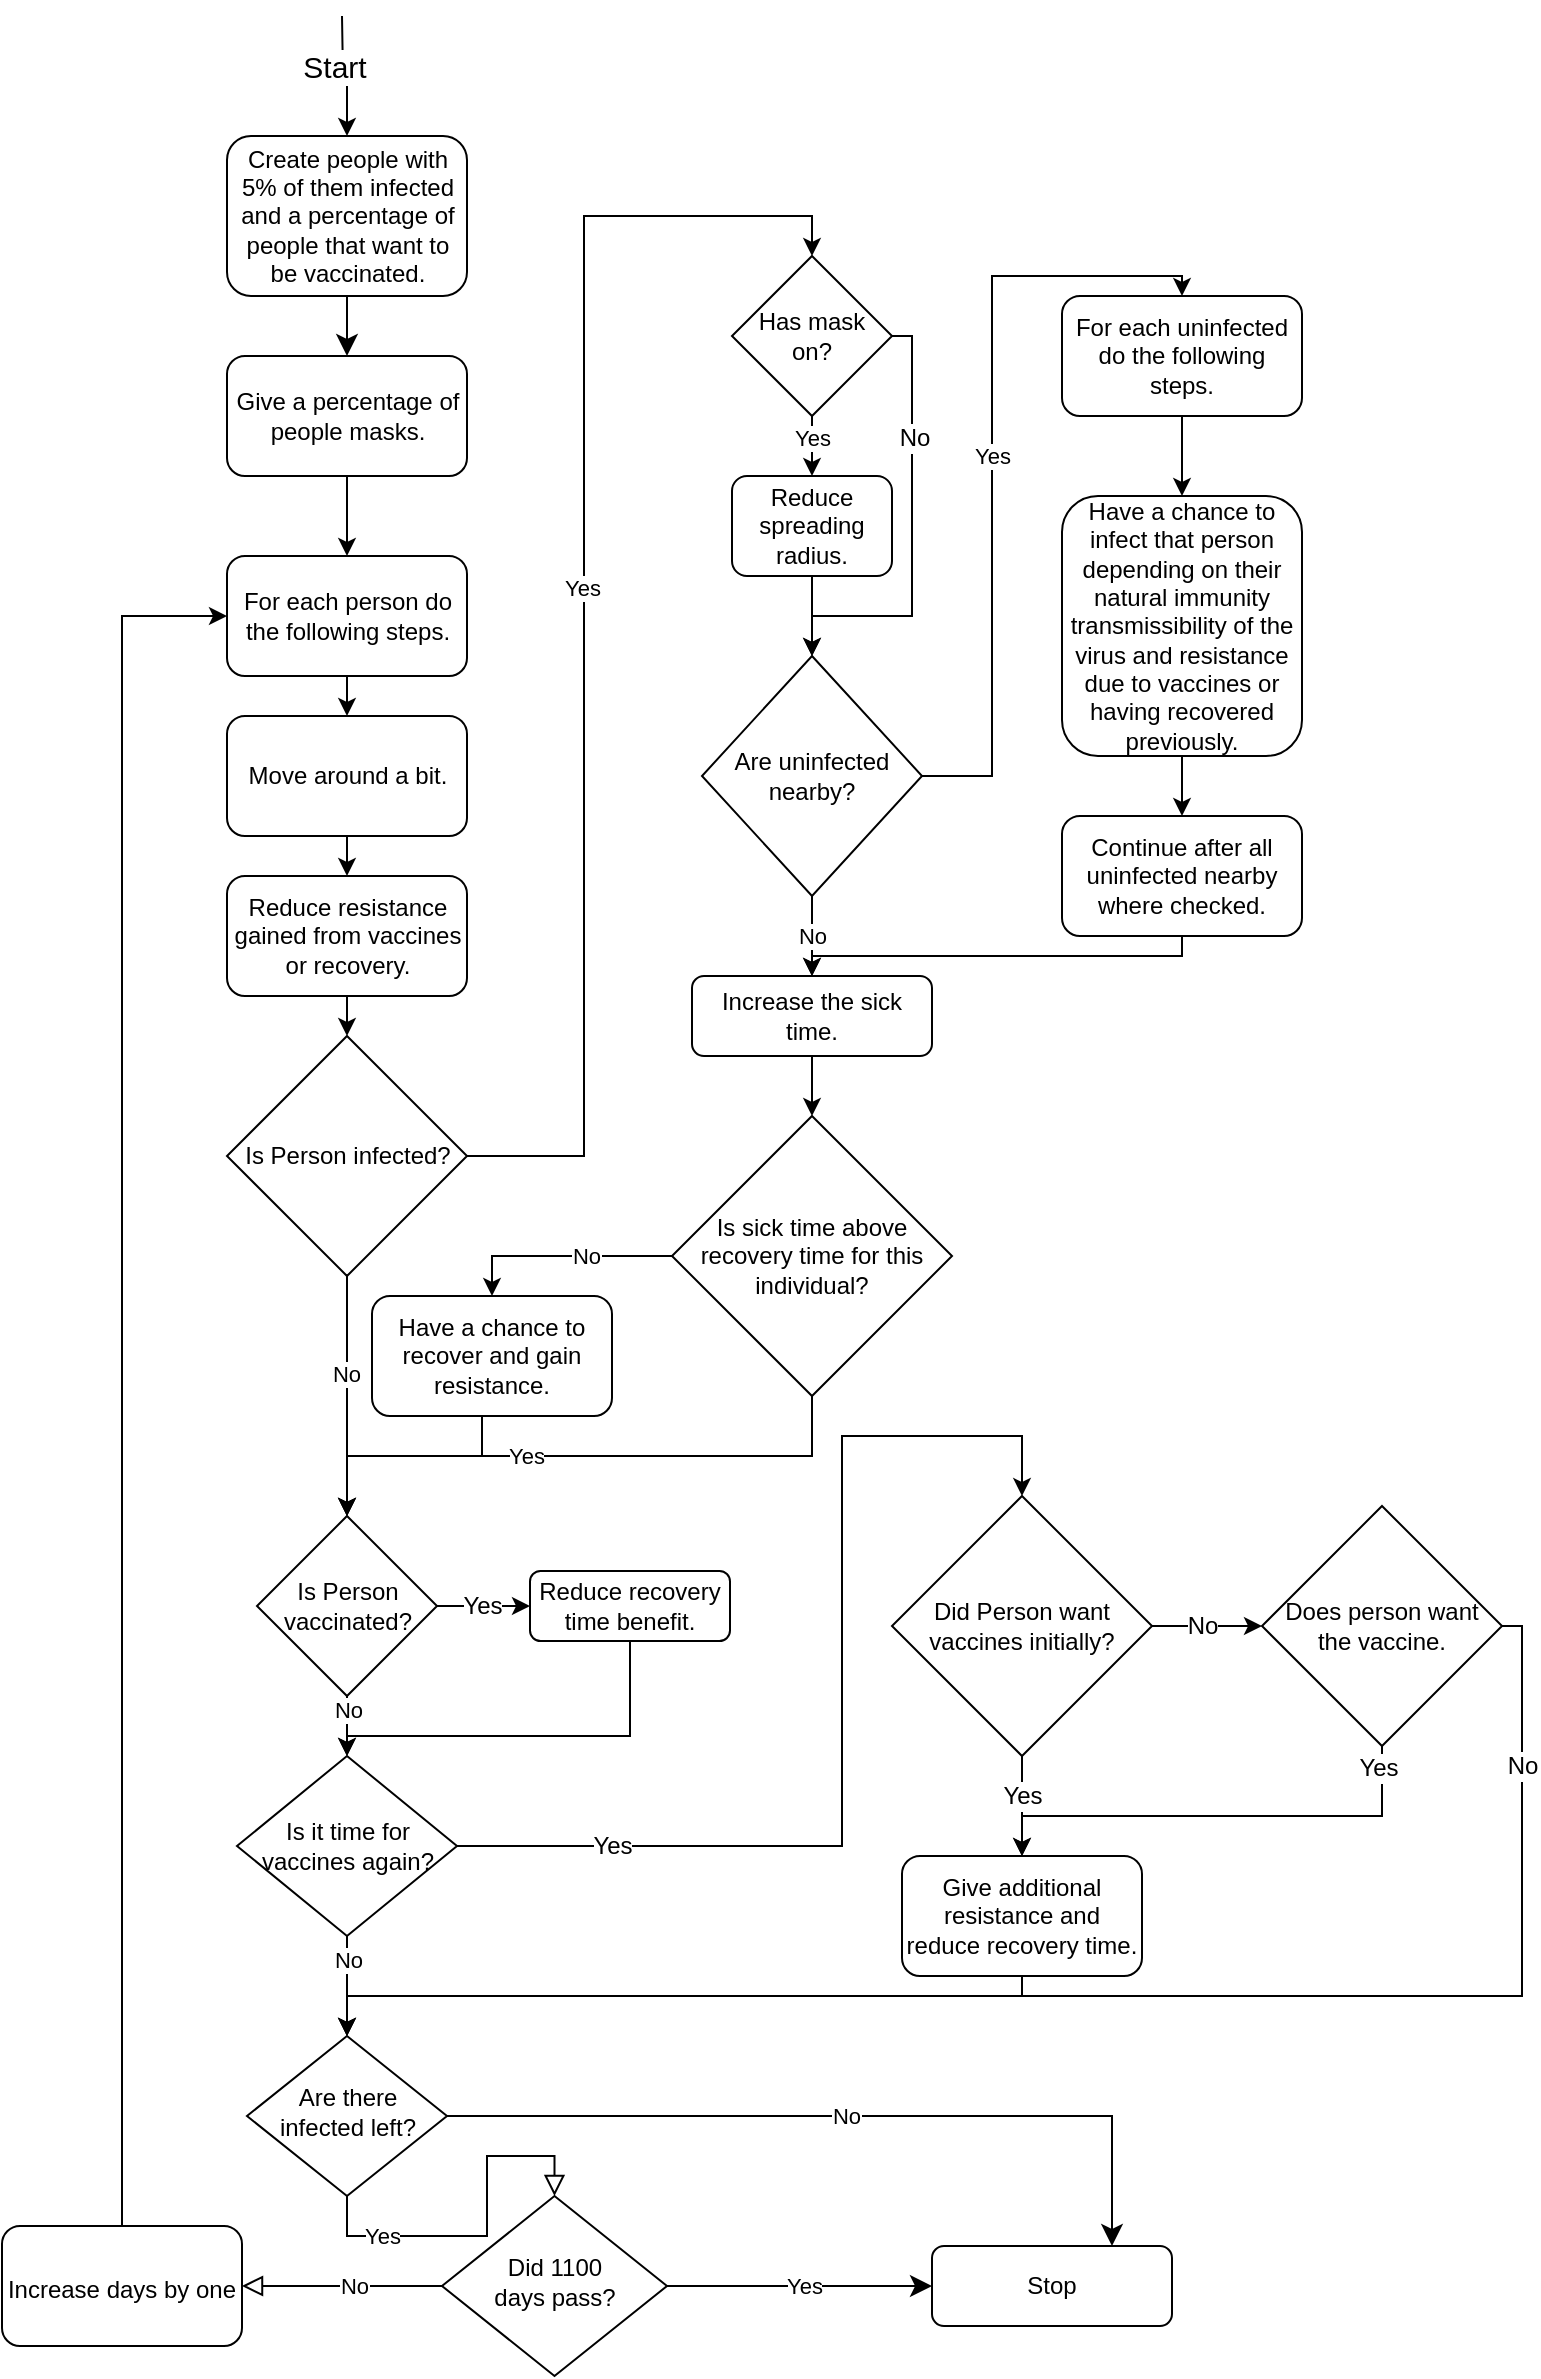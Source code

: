 <mxfile version="20.8.16" type="device"><diagram id="C5RBs43oDa-KdzZeNtuy" name="Page-1"><mxGraphModel dx="1793" dy="2224" grid="1" gridSize="10" guides="1" tooltips="1" connect="1" arrows="1" fold="1" page="1" pageScale="1" pageWidth="827" pageHeight="1169" math="0" shadow="0"><root><mxCell id="WIyWlLk6GJQsqaUBKTNV-0"/><mxCell id="WIyWlLk6GJQsqaUBKTNV-1" parent="WIyWlLk6GJQsqaUBKTNV-0"/><mxCell id="WIyWlLk6GJQsqaUBKTNV-2" value="" style="rounded=0;html=1;jettySize=auto;orthogonalLoop=1;fontSize=11;endArrow=classic;endFill=1;endSize=8;strokeWidth=1;shadow=0;labelBackgroundColor=none;edgeStyle=orthogonalEdgeStyle;" parent="WIyWlLk6GJQsqaUBKTNV-1" source="WIyWlLk6GJQsqaUBKTNV-3" target="7msPwA0fNtGrzKhZbcPo-74" edge="1"><mxGeometry relative="1" as="geometry"><mxPoint x="242.5" y="170" as="targetPoint"/></mxGeometry></mxCell><mxCell id="WIyWlLk6GJQsqaUBKTNV-3" value="Create people with 5% of them infected and a percentage of people that want to be vaccinated." style="rounded=1;whiteSpace=wrap;html=1;fontSize=12;glass=0;strokeWidth=1;shadow=0;" parent="WIyWlLk6GJQsqaUBKTNV-1" vertex="1"><mxGeometry x="162.5" width="120" height="80" as="geometry"/></mxCell><mxCell id="WIyWlLk6GJQsqaUBKTNV-4" value="Yes" style="rounded=0;html=1;jettySize=auto;orthogonalLoop=1;fontSize=11;endArrow=block;endFill=0;endSize=8;strokeWidth=1;shadow=0;labelBackgroundColor=default;edgeStyle=orthogonalEdgeStyle;" parent="WIyWlLk6GJQsqaUBKTNV-1" source="WIyWlLk6GJQsqaUBKTNV-6" target="WIyWlLk6GJQsqaUBKTNV-10" edge="1"><mxGeometry x="-0.591" relative="1" as="geometry"><mxPoint as="offset"/><mxPoint x="240" y="1070" as="targetPoint"/><Array as="points"/></mxGeometry></mxCell><mxCell id="WIyWlLk6GJQsqaUBKTNV-5" value="No" style="edgeStyle=orthogonalEdgeStyle;rounded=0;html=1;jettySize=auto;orthogonalLoop=1;fontSize=11;endArrow=classic;endFill=1;endSize=8;strokeWidth=1;shadow=0;labelBackgroundColor=default;entryX=0.75;entryY=0;entryDx=0;entryDy=0;" parent="WIyWlLk6GJQsqaUBKTNV-1" source="WIyWlLk6GJQsqaUBKTNV-6" target="WIyWlLk6GJQsqaUBKTNV-12" edge="1"><mxGeometry relative="1" as="geometry"><mxPoint as="offset"/></mxGeometry></mxCell><mxCell id="WIyWlLk6GJQsqaUBKTNV-6" value="Are there&lt;br&gt;infected left?" style="rhombus;whiteSpace=wrap;html=1;shadow=0;fontFamily=Helvetica;fontSize=12;align=center;strokeWidth=1;spacing=6;spacingTop=-4;" parent="WIyWlLk6GJQsqaUBKTNV-1" vertex="1"><mxGeometry x="172.5" y="950" width="100" height="80" as="geometry"/></mxCell><mxCell id="WIyWlLk6GJQsqaUBKTNV-8" value="No" style="rounded=0;html=1;jettySize=auto;orthogonalLoop=1;fontSize=11;endArrow=block;endFill=0;endSize=8;strokeWidth=1;shadow=0;labelBackgroundColor=default;edgeStyle=orthogonalEdgeStyle;entryX=1;entryY=0.5;entryDx=0;entryDy=0;" parent="WIyWlLk6GJQsqaUBKTNV-1" source="WIyWlLk6GJQsqaUBKTNV-10" target="7msPwA0fNtGrzKhZbcPo-33" edge="1"><mxGeometry x="-0.111" relative="1" as="geometry"><mxPoint as="offset"/><mxPoint x="180" y="1075" as="targetPoint"/></mxGeometry></mxCell><mxCell id="WIyWlLk6GJQsqaUBKTNV-9" value="Yes" style="edgeStyle=orthogonalEdgeStyle;rounded=0;html=1;jettySize=auto;orthogonalLoop=1;fontSize=11;endArrow=classic;endFill=1;endSize=8;strokeWidth=1;shadow=0;labelBackgroundColor=default;" parent="WIyWlLk6GJQsqaUBKTNV-1" source="WIyWlLk6GJQsqaUBKTNV-10" target="WIyWlLk6GJQsqaUBKTNV-12" edge="1"><mxGeometry x="0.023" relative="1" as="geometry"><mxPoint as="offset"/><mxPoint x="410" y="1230" as="targetPoint"/></mxGeometry></mxCell><mxCell id="WIyWlLk6GJQsqaUBKTNV-10" value="Did 1100&lt;br&gt;days pass?" style="rhombus;whiteSpace=wrap;html=1;shadow=0;fontFamily=Helvetica;fontSize=12;align=center;strokeWidth=1;spacing=6;spacingTop=-4;" parent="WIyWlLk6GJQsqaUBKTNV-1" vertex="1"><mxGeometry x="270" y="1030" width="112.5" height="90" as="geometry"/></mxCell><mxCell id="WIyWlLk6GJQsqaUBKTNV-12" value="Stop" style="rounded=1;whiteSpace=wrap;html=1;fontSize=12;glass=0;strokeWidth=1;shadow=0;" parent="WIyWlLk6GJQsqaUBKTNV-1" vertex="1"><mxGeometry x="515" y="1055" width="120" height="40" as="geometry"/></mxCell><mxCell id="ADH6qVo0FDKVVeOu4WJO-0" value="For each person do the following steps." style="rounded=1;whiteSpace=wrap;html=1;" parent="WIyWlLk6GJQsqaUBKTNV-1" vertex="1"><mxGeometry x="162.5" y="210" width="120" height="60" as="geometry"/></mxCell><mxCell id="ADH6qVo0FDKVVeOu4WJO-3" value="Is Person infected?" style="rhombus;whiteSpace=wrap;html=1;" parent="WIyWlLk6GJQsqaUBKTNV-1" vertex="1"><mxGeometry x="162.5" y="450" width="120" height="120" as="geometry"/></mxCell><mxCell id="7msPwA0fNtGrzKhZbcPo-0" value="" style="endArrow=classic;html=1;rounded=0;edgeStyle=orthogonalEdgeStyle;exitX=0.5;exitY=1;exitDx=0;exitDy=0;" edge="1" parent="WIyWlLk6GJQsqaUBKTNV-1" source="7msPwA0fNtGrzKhZbcPo-5" target="7msPwA0fNtGrzKhZbcPo-50"><mxGeometry width="50" height="50" relative="1" as="geometry"><mxPoint x="172.5" y="370" as="sourcePoint"/><mxPoint x="512.5" y="360" as="targetPoint"/></mxGeometry></mxCell><mxCell id="7msPwA0fNtGrzKhZbcPo-2" value="" style="endArrow=classic;html=1;exitX=1;exitY=0.5;exitDx=0;exitDy=0;entryX=0.5;entryY=0;entryDx=0;entryDy=0;rounded=0;edgeStyle=orthogonalEdgeStyle;" edge="1" parent="WIyWlLk6GJQsqaUBKTNV-1" source="ADH6qVo0FDKVVeOu4WJO-3" target="7msPwA0fNtGrzKhZbcPo-42"><mxGeometry relative="1" as="geometry"><mxPoint x="432.5" y="500" as="sourcePoint"/><mxPoint x="562.5" y="250" as="targetPoint"/><Array as="points"><mxPoint x="341" y="510"/><mxPoint x="341" y="40"/><mxPoint x="455" y="40"/></Array></mxGeometry></mxCell><mxCell id="7msPwA0fNtGrzKhZbcPo-3" value="Yes" style="edgeLabel;resizable=0;html=1;align=center;verticalAlign=middle;" connectable="0" vertex="1" parent="7msPwA0fNtGrzKhZbcPo-2"><mxGeometry relative="1" as="geometry"><mxPoint x="-1" y="-11" as="offset"/></mxGeometry></mxCell><mxCell id="7msPwA0fNtGrzKhZbcPo-4" value="" style="endArrow=classic;html=1;rounded=0;edgeStyle=orthogonalEdgeStyle;exitX=0.5;exitY=1;exitDx=0;exitDy=0;" edge="1" parent="WIyWlLk6GJQsqaUBKTNV-1" source="ADH6qVo0FDKVVeOu4WJO-0" target="7msPwA0fNtGrzKhZbcPo-5"><mxGeometry width="50" height="50" relative="1" as="geometry"><mxPoint x="632.5" y="260" as="sourcePoint"/><mxPoint x="542.5" y="330" as="targetPoint"/></mxGeometry></mxCell><mxCell id="7msPwA0fNtGrzKhZbcPo-5" value="Move around a bit." style="rounded=1;whiteSpace=wrap;html=1;" vertex="1" parent="WIyWlLk6GJQsqaUBKTNV-1"><mxGeometry x="162.5" y="290" width="120" height="60" as="geometry"/></mxCell><mxCell id="7msPwA0fNtGrzKhZbcPo-6" value="Is Person vaccinated?" style="rhombus;whiteSpace=wrap;html=1;" vertex="1" parent="WIyWlLk6GJQsqaUBKTNV-1"><mxGeometry x="177.5" y="690" width="90" height="90" as="geometry"/></mxCell><mxCell id="7msPwA0fNtGrzKhZbcPo-7" value="" style="endArrow=classic;html=1;rounded=0;edgeStyle=orthogonalEdgeStyle;exitX=0.5;exitY=1;exitDx=0;exitDy=0;entryX=0.5;entryY=0;entryDx=0;entryDy=0;" edge="1" parent="WIyWlLk6GJQsqaUBKTNV-1" source="ADH6qVo0FDKVVeOu4WJO-3" target="7msPwA0fNtGrzKhZbcPo-6"><mxGeometry relative="1" as="geometry"><mxPoint x="220" y="520" as="sourcePoint"/><mxPoint x="310" y="680" as="targetPoint"/></mxGeometry></mxCell><mxCell id="7msPwA0fNtGrzKhZbcPo-8" value="No" style="edgeLabel;resizable=0;html=1;align=center;verticalAlign=middle;" connectable="0" vertex="1" parent="7msPwA0fNtGrzKhZbcPo-7"><mxGeometry relative="1" as="geometry"><mxPoint x="-1" y="-11" as="offset"/></mxGeometry></mxCell><mxCell id="7msPwA0fNtGrzKhZbcPo-10" value="" style="endArrow=classic;html=1;rounded=0;exitX=0.5;exitY=1;exitDx=0;exitDy=0;entryX=0.5;entryY=0;entryDx=0;entryDy=0;edgeStyle=orthogonalEdgeStyle;" edge="1" parent="WIyWlLk6GJQsqaUBKTNV-1" source="7msPwA0fNtGrzKhZbcPo-6" target="7msPwA0fNtGrzKhZbcPo-54"><mxGeometry x="0.333" y="38" relative="1" as="geometry"><mxPoint x="430" y="760" as="sourcePoint"/><mxPoint x="530" y="760" as="targetPoint"/><mxPoint as="offset"/></mxGeometry></mxCell><mxCell id="7msPwA0fNtGrzKhZbcPo-11" value="No" style="edgeLabel;resizable=0;html=1;align=center;verticalAlign=middle;" connectable="0" vertex="1" parent="7msPwA0fNtGrzKhZbcPo-10"><mxGeometry relative="1" as="geometry"><mxPoint y="-8" as="offset"/></mxGeometry></mxCell><mxCell id="7msPwA0fNtGrzKhZbcPo-12" value="" style="endArrow=classic;html=1;rounded=0;entryX=0.5;entryY=0;entryDx=0;entryDy=0;edgeStyle=orthogonalEdgeStyle;" edge="1" parent="WIyWlLk6GJQsqaUBKTNV-1" target="WIyWlLk6GJQsqaUBKTNV-3"><mxGeometry relative="1" as="geometry"><mxPoint x="220" y="-60" as="sourcePoint"/><mxPoint x="300" y="-30" as="targetPoint"/></mxGeometry></mxCell><mxCell id="7msPwA0fNtGrzKhZbcPo-13" value="Start" style="edgeLabel;resizable=0;html=1;align=center;verticalAlign=middle;fontSize=15;" connectable="0" vertex="1" parent="7msPwA0fNtGrzKhZbcPo-12"><mxGeometry relative="1" as="geometry"><mxPoint x="-5" y="-6" as="offset"/></mxGeometry></mxCell><mxCell id="7msPwA0fNtGrzKhZbcPo-14" value="Are uninfected nearby?" style="rhombus;whiteSpace=wrap;html=1;" vertex="1" parent="WIyWlLk6GJQsqaUBKTNV-1"><mxGeometry x="400" y="260" width="110" height="120" as="geometry"/></mxCell><mxCell id="7msPwA0fNtGrzKhZbcPo-15" value="" style="endArrow=classic;html=1;rounded=0;exitX=1;exitY=0.5;exitDx=0;exitDy=0;edgeStyle=orthogonalEdgeStyle;entryX=0.5;entryY=0;entryDx=0;entryDy=0;" edge="1" parent="WIyWlLk6GJQsqaUBKTNV-1" source="7msPwA0fNtGrzKhZbcPo-14" target="7msPwA0fNtGrzKhZbcPo-17"><mxGeometry relative="1" as="geometry"><mxPoint x="430" y="560" as="sourcePoint"/><mxPoint x="530" y="560" as="targetPoint"/></mxGeometry></mxCell><mxCell id="7msPwA0fNtGrzKhZbcPo-16" value="Yes" style="edgeLabel;resizable=0;html=1;align=center;verticalAlign=middle;" connectable="0" vertex="1" parent="7msPwA0fNtGrzKhZbcPo-15"><mxGeometry relative="1" as="geometry"/></mxCell><mxCell id="7msPwA0fNtGrzKhZbcPo-17" value="For each uninfected do the following steps." style="rounded=1;whiteSpace=wrap;html=1;" vertex="1" parent="WIyWlLk6GJQsqaUBKTNV-1"><mxGeometry x="580" y="80" width="120" height="60" as="geometry"/></mxCell><mxCell id="7msPwA0fNtGrzKhZbcPo-18" value="" style="endArrow=classic;html=1;rounded=0;exitX=0.5;exitY=1;exitDx=0;exitDy=0;entryX=0.5;entryY=0;entryDx=0;entryDy=0;edgeStyle=orthogonalEdgeStyle;" edge="1" parent="WIyWlLk6GJQsqaUBKTNV-1" source="7msPwA0fNtGrzKhZbcPo-14" target="7msPwA0fNtGrzKhZbcPo-20"><mxGeometry relative="1" as="geometry"><mxPoint x="430" y="550" as="sourcePoint"/><mxPoint x="455" y="460" as="targetPoint"/></mxGeometry></mxCell><mxCell id="7msPwA0fNtGrzKhZbcPo-19" value="No" style="edgeLabel;resizable=0;html=1;align=center;verticalAlign=middle;" connectable="0" vertex="1" parent="7msPwA0fNtGrzKhZbcPo-18"><mxGeometry relative="1" as="geometry"/></mxCell><mxCell id="7msPwA0fNtGrzKhZbcPo-20" value="Increase the sick time." style="rounded=1;whiteSpace=wrap;html=1;" vertex="1" parent="WIyWlLk6GJQsqaUBKTNV-1"><mxGeometry x="395" y="420" width="120" height="40" as="geometry"/></mxCell><mxCell id="7msPwA0fNtGrzKhZbcPo-23" value="Is sick time above&lt;br&gt;recovery time for this individual?" style="rhombus;whiteSpace=wrap;html=1;" vertex="1" parent="WIyWlLk6GJQsqaUBKTNV-1"><mxGeometry x="385" y="490" width="140" height="140" as="geometry"/></mxCell><mxCell id="7msPwA0fNtGrzKhZbcPo-24" value="" style="endArrow=classic;html=1;rounded=0;exitX=0.5;exitY=1;exitDx=0;exitDy=0;edgeStyle=orthogonalEdgeStyle;" edge="1" parent="WIyWlLk6GJQsqaUBKTNV-1" source="7msPwA0fNtGrzKhZbcPo-20" target="7msPwA0fNtGrzKhZbcPo-23"><mxGeometry width="50" height="50" relative="1" as="geometry"><mxPoint x="460" y="540" as="sourcePoint"/><mxPoint x="510" y="490" as="targetPoint"/></mxGeometry></mxCell><mxCell id="7msPwA0fNtGrzKhZbcPo-25" value="" style="endArrow=classic;html=1;rounded=0;exitX=0.5;exitY=1;exitDx=0;exitDy=0;edgeStyle=orthogonalEdgeStyle;" edge="1" parent="WIyWlLk6GJQsqaUBKTNV-1" source="7msPwA0fNtGrzKhZbcPo-23" target="7msPwA0fNtGrzKhZbcPo-6"><mxGeometry relative="1" as="geometry"><mxPoint x="430" y="520" as="sourcePoint"/><mxPoint x="455" y="710" as="targetPoint"/></mxGeometry></mxCell><mxCell id="7msPwA0fNtGrzKhZbcPo-26" value="Yes" style="edgeLabel;resizable=0;html=1;align=center;verticalAlign=middle;" connectable="0" vertex="1" parent="7msPwA0fNtGrzKhZbcPo-25"><mxGeometry relative="1" as="geometry"><mxPoint x="-27" as="offset"/></mxGeometry></mxCell><mxCell id="7msPwA0fNtGrzKhZbcPo-28" value="Have a chance to recover and gain resistance." style="rounded=1;whiteSpace=wrap;html=1;" vertex="1" parent="WIyWlLk6GJQsqaUBKTNV-1"><mxGeometry x="235" y="580" width="120" height="60" as="geometry"/></mxCell><mxCell id="7msPwA0fNtGrzKhZbcPo-29" value="" style="endArrow=classic;html=1;rounded=0;exitX=0.5;exitY=1;exitDx=0;exitDy=0;entryX=0.5;entryY=0;entryDx=0;entryDy=0;edgeStyle=orthogonalEdgeStyle;" edge="1" parent="WIyWlLk6GJQsqaUBKTNV-1" source="7msPwA0fNtGrzKhZbcPo-28" target="7msPwA0fNtGrzKhZbcPo-6"><mxGeometry relative="1" as="geometry"><mxPoint x="465" y="680" as="sourcePoint"/><mxPoint x="320" y="690" as="targetPoint"/><Array as="points"><mxPoint x="290" y="640"/><mxPoint x="290" y="660"/><mxPoint x="222" y="660"/></Array></mxGeometry></mxCell><mxCell id="7msPwA0fNtGrzKhZbcPo-31" value="" style="endArrow=classic;html=1;rounded=0;entryX=0.5;entryY=0;entryDx=0;entryDy=0;exitX=0;exitY=0.5;exitDx=0;exitDy=0;edgeStyle=orthogonalEdgeStyle;" edge="1" parent="WIyWlLk6GJQsqaUBKTNV-1" source="7msPwA0fNtGrzKhZbcPo-23" target="7msPwA0fNtGrzKhZbcPo-28"><mxGeometry relative="1" as="geometry"><mxPoint x="475" y="690" as="sourcePoint"/><mxPoint x="300" y="730" as="targetPoint"/></mxGeometry></mxCell><mxCell id="7msPwA0fNtGrzKhZbcPo-32" value="No" style="edgeLabel;resizable=0;html=1;align=center;verticalAlign=middle;" connectable="0" vertex="1" parent="7msPwA0fNtGrzKhZbcPo-31"><mxGeometry relative="1" as="geometry"><mxPoint x="12" as="offset"/></mxGeometry></mxCell><mxCell id="7msPwA0fNtGrzKhZbcPo-33" value="&lt;font style=&quot;font-size: 12px;&quot;&gt;Increase days by one&lt;/font&gt;" style="rounded=1;whiteSpace=wrap;html=1;fontSize=15;" vertex="1" parent="WIyWlLk6GJQsqaUBKTNV-1"><mxGeometry x="50" y="1045" width="120" height="60" as="geometry"/></mxCell><mxCell id="7msPwA0fNtGrzKhZbcPo-34" value="" style="endArrow=classic;html=1;rounded=0;labelBackgroundColor=default;fontSize=12;exitX=0.5;exitY=0;exitDx=0;exitDy=0;edgeStyle=orthogonalEdgeStyle;entryX=0;entryY=0.5;entryDx=0;entryDy=0;" edge="1" parent="WIyWlLk6GJQsqaUBKTNV-1" source="7msPwA0fNtGrzKhZbcPo-33" target="ADH6qVo0FDKVVeOu4WJO-0"><mxGeometry width="50" height="50" relative="1" as="geometry"><mxPoint x="460" y="1030" as="sourcePoint"/><mxPoint x="80" y="620" as="targetPoint"/></mxGeometry></mxCell><mxCell id="7msPwA0fNtGrzKhZbcPo-36" value="Have a chance to infect that person depending on their natural immunity transmissibility of the virus and resistance due to vaccines or having recovered previously." style="rounded=1;whiteSpace=wrap;html=1;fontSize=12;" vertex="1" parent="WIyWlLk6GJQsqaUBKTNV-1"><mxGeometry x="580" y="180" width="120" height="130" as="geometry"/></mxCell><mxCell id="7msPwA0fNtGrzKhZbcPo-37" value="" style="endArrow=classic;html=1;rounded=0;labelBackgroundColor=default;fontSize=12;entryX=0.5;entryY=0;entryDx=0;entryDy=0;exitX=0.5;exitY=1;exitDx=0;exitDy=0;edgeStyle=orthogonalEdgeStyle;" edge="1" parent="WIyWlLk6GJQsqaUBKTNV-1" source="7msPwA0fNtGrzKhZbcPo-17" target="7msPwA0fNtGrzKhZbcPo-36"><mxGeometry width="50" height="50" relative="1" as="geometry"><mxPoint x="460" y="370" as="sourcePoint"/><mxPoint x="510" y="320" as="targetPoint"/></mxGeometry></mxCell><mxCell id="7msPwA0fNtGrzKhZbcPo-38" value="" style="endArrow=classic;html=1;rounded=0;labelBackgroundColor=default;fontSize=12;exitX=0.5;exitY=1;exitDx=0;exitDy=0;entryX=0.5;entryY=0;entryDx=0;entryDy=0;edgeStyle=orthogonalEdgeStyle;" edge="1" parent="WIyWlLk6GJQsqaUBKTNV-1" source="7msPwA0fNtGrzKhZbcPo-36" target="7msPwA0fNtGrzKhZbcPo-39"><mxGeometry width="50" height="50" relative="1" as="geometry"><mxPoint x="460" y="370" as="sourcePoint"/><mxPoint x="750" y="450" as="targetPoint"/></mxGeometry></mxCell><mxCell id="7msPwA0fNtGrzKhZbcPo-39" value="Continue after all uninfected nearby where checked." style="rounded=1;whiteSpace=wrap;html=1;fontSize=12;" vertex="1" parent="WIyWlLk6GJQsqaUBKTNV-1"><mxGeometry x="580" y="340" width="120" height="60" as="geometry"/></mxCell><mxCell id="7msPwA0fNtGrzKhZbcPo-41" value="" style="endArrow=classic;html=1;rounded=0;labelBackgroundColor=default;fontSize=12;exitX=0.5;exitY=1;exitDx=0;exitDy=0;entryX=0.5;entryY=0;entryDx=0;entryDy=0;edgeStyle=orthogonalEdgeStyle;" edge="1" parent="WIyWlLk6GJQsqaUBKTNV-1" source="7msPwA0fNtGrzKhZbcPo-39" target="7msPwA0fNtGrzKhZbcPo-20"><mxGeometry width="50" height="50" relative="1" as="geometry"><mxPoint x="390" y="300" as="sourcePoint"/><mxPoint x="440" y="250" as="targetPoint"/></mxGeometry></mxCell><mxCell id="7msPwA0fNtGrzKhZbcPo-42" value="Has mask&lt;br&gt;on?" style="rhombus;whiteSpace=wrap;html=1;fontSize=12;" vertex="1" parent="WIyWlLk6GJQsqaUBKTNV-1"><mxGeometry x="415" y="60" width="80" height="80" as="geometry"/></mxCell><mxCell id="7msPwA0fNtGrzKhZbcPo-44" value="Reduce spreading radius." style="rounded=1;whiteSpace=wrap;html=1;fontSize=12;" vertex="1" parent="WIyWlLk6GJQsqaUBKTNV-1"><mxGeometry x="415" y="170" width="80" height="50" as="geometry"/></mxCell><mxCell id="7msPwA0fNtGrzKhZbcPo-45" value="" style="endArrow=classic;html=1;rounded=0;exitX=0.5;exitY=1;exitDx=0;exitDy=0;edgeStyle=orthogonalEdgeStyle;entryX=0.5;entryY=0;entryDx=0;entryDy=0;" edge="1" parent="WIyWlLk6GJQsqaUBKTNV-1" source="7msPwA0fNtGrzKhZbcPo-42" target="7msPwA0fNtGrzKhZbcPo-44"><mxGeometry relative="1" as="geometry"><mxPoint x="520.0" y="330.0" as="sourcePoint"/><mxPoint x="650.0" y="90" as="targetPoint"/></mxGeometry></mxCell><mxCell id="7msPwA0fNtGrzKhZbcPo-46" value="Yes" style="edgeLabel;resizable=0;html=1;align=center;verticalAlign=middle;" connectable="0" vertex="1" parent="7msPwA0fNtGrzKhZbcPo-45"><mxGeometry relative="1" as="geometry"><mxPoint y="-4" as="offset"/></mxGeometry></mxCell><mxCell id="7msPwA0fNtGrzKhZbcPo-47" value="" style="endArrow=classic;html=1;rounded=0;labelBackgroundColor=default;fontSize=12;entryX=0.5;entryY=0;entryDx=0;entryDy=0;exitX=0.5;exitY=1;exitDx=0;exitDy=0;edgeStyle=orthogonalEdgeStyle;" edge="1" parent="WIyWlLk6GJQsqaUBKTNV-1" source="7msPwA0fNtGrzKhZbcPo-44" target="7msPwA0fNtGrzKhZbcPo-14"><mxGeometry width="50" height="50" relative="1" as="geometry"><mxPoint x="460" y="300" as="sourcePoint"/><mxPoint x="510" y="250" as="targetPoint"/></mxGeometry></mxCell><mxCell id="7msPwA0fNtGrzKhZbcPo-48" value="" style="endArrow=classic;html=1;rounded=0;labelBackgroundColor=default;fontSize=12;exitX=1;exitY=0.5;exitDx=0;exitDy=0;entryX=0.5;entryY=0;entryDx=0;entryDy=0;edgeStyle=orthogonalEdgeStyle;" edge="1" parent="WIyWlLk6GJQsqaUBKTNV-1" source="7msPwA0fNtGrzKhZbcPo-42" target="7msPwA0fNtGrzKhZbcPo-14"><mxGeometry width="50" height="50" relative="1" as="geometry"><mxPoint x="460" y="300" as="sourcePoint"/><mxPoint x="510" y="250" as="targetPoint"/><Array as="points"><mxPoint x="505" y="100"/><mxPoint x="505" y="240"/><mxPoint x="455" y="240"/></Array></mxGeometry></mxCell><mxCell id="7msPwA0fNtGrzKhZbcPo-49" value="No" style="edgeLabel;html=1;align=center;verticalAlign=middle;resizable=0;points=[];fontSize=12;" vertex="1" connectable="0" parent="7msPwA0fNtGrzKhZbcPo-48"><mxGeometry x="-0.451" y="1" relative="1" as="geometry"><mxPoint as="offset"/></mxGeometry></mxCell><mxCell id="7msPwA0fNtGrzKhZbcPo-51" style="edgeStyle=orthogonalEdgeStyle;rounded=0;orthogonalLoop=1;jettySize=auto;html=1;exitX=0.5;exitY=1;exitDx=0;exitDy=0;entryX=0.5;entryY=0;entryDx=0;entryDy=0;labelBackgroundColor=default;fontSize=12;" edge="1" parent="WIyWlLk6GJQsqaUBKTNV-1" source="7msPwA0fNtGrzKhZbcPo-50" target="ADH6qVo0FDKVVeOu4WJO-3"><mxGeometry relative="1" as="geometry"/></mxCell><mxCell id="7msPwA0fNtGrzKhZbcPo-50" value="Reduce resistance gained from vaccines or recovery." style="rounded=1;whiteSpace=wrap;html=1;fontSize=12;" vertex="1" parent="WIyWlLk6GJQsqaUBKTNV-1"><mxGeometry x="162.5" y="370" width="120" height="60" as="geometry"/></mxCell><mxCell id="7msPwA0fNtGrzKhZbcPo-54" value="Is it time for &lt;br&gt;vaccines again?" style="rhombus;whiteSpace=wrap;html=1;" vertex="1" parent="WIyWlLk6GJQsqaUBKTNV-1"><mxGeometry x="167.5" y="810" width="110" height="90" as="geometry"/></mxCell><mxCell id="7msPwA0fNtGrzKhZbcPo-55" value="" style="endArrow=classic;html=1;rounded=0;exitX=0.5;exitY=1;exitDx=0;exitDy=0;edgeStyle=orthogonalEdgeStyle;" edge="1" parent="WIyWlLk6GJQsqaUBKTNV-1" source="7msPwA0fNtGrzKhZbcPo-54" target="WIyWlLk6GJQsqaUBKTNV-6"><mxGeometry x="-0.333" y="68" relative="1" as="geometry"><mxPoint x="232.5" y="790" as="sourcePoint"/><mxPoint x="232.5" y="820" as="targetPoint"/><mxPoint as="offset"/></mxGeometry></mxCell><mxCell id="7msPwA0fNtGrzKhZbcPo-56" value="No" style="edgeLabel;resizable=0;html=1;align=center;verticalAlign=middle;" connectable="0" vertex="1" parent="7msPwA0fNtGrzKhZbcPo-55"><mxGeometry relative="1" as="geometry"><mxPoint y="-13" as="offset"/></mxGeometry></mxCell><mxCell id="7msPwA0fNtGrzKhZbcPo-57" value="Reduce recovery time benefit." style="rounded=1;whiteSpace=wrap;html=1;fontSize=12;" vertex="1" parent="WIyWlLk6GJQsqaUBKTNV-1"><mxGeometry x="314" y="717.5" width="100" height="35" as="geometry"/></mxCell><mxCell id="7msPwA0fNtGrzKhZbcPo-59" value="Yes" style="endArrow=classic;html=1;rounded=0;labelBackgroundColor=default;fontSize=12;entryX=0;entryY=0.5;entryDx=0;entryDy=0;exitX=1;exitY=0.5;exitDx=0;exitDy=0;edgeStyle=orthogonalEdgeStyle;" edge="1" parent="WIyWlLk6GJQsqaUBKTNV-1"><mxGeometry x="-0.032" width="50" height="50" relative="1" as="geometry"><mxPoint x="267.5" y="735.0" as="sourcePoint"/><mxPoint x="314" y="735.0" as="targetPoint"/><mxPoint as="offset"/></mxGeometry></mxCell><mxCell id="7msPwA0fNtGrzKhZbcPo-61" value="" style="endArrow=classic;html=1;rounded=0;labelBackgroundColor=default;fontSize=12;exitX=0.5;exitY=1;exitDx=0;exitDy=0;edgeStyle=orthogonalEdgeStyle;entryX=0.5;entryY=0;entryDx=0;entryDy=0;" edge="1" parent="WIyWlLk6GJQsqaUBKTNV-1" source="7msPwA0fNtGrzKhZbcPo-57" target="7msPwA0fNtGrzKhZbcPo-54"><mxGeometry width="50" height="50" relative="1" as="geometry"><mxPoint x="160" y="730" as="sourcePoint"/><mxPoint x="270" y="800" as="targetPoint"/><Array as="points"><mxPoint x="364" y="800"/><mxPoint x="222" y="800"/></Array></mxGeometry></mxCell><mxCell id="7msPwA0fNtGrzKhZbcPo-62" value="" style="endArrow=classic;html=1;rounded=0;labelBackgroundColor=default;fontSize=12;exitX=1;exitY=0.5;exitDx=0;exitDy=0;edgeStyle=orthogonalEdgeStyle;entryX=0.5;entryY=0;entryDx=0;entryDy=0;" edge="1" parent="WIyWlLk6GJQsqaUBKTNV-1" source="7msPwA0fNtGrzKhZbcPo-54" target="7msPwA0fNtGrzKhZbcPo-64"><mxGeometry width="50" height="50" relative="1" as="geometry"><mxPoint x="340" y="760" as="sourcePoint"/><mxPoint x="440" y="800" as="targetPoint"/><Array as="points"><mxPoint x="470" y="855"/><mxPoint x="470" y="650"/><mxPoint x="560" y="650"/></Array></mxGeometry></mxCell><mxCell id="7msPwA0fNtGrzKhZbcPo-63" value="Yes" style="edgeLabel;html=1;align=center;verticalAlign=middle;resizable=0;points=[];fontSize=12;" vertex="1" connectable="0" parent="7msPwA0fNtGrzKhZbcPo-62"><mxGeometry x="-0.024" y="-3" relative="1" as="geometry"><mxPoint x="-118" y="60" as="offset"/></mxGeometry></mxCell><mxCell id="7msPwA0fNtGrzKhZbcPo-64" value="Did Person want vaccines initially?" style="rhombus;whiteSpace=wrap;html=1;fontSize=12;" vertex="1" parent="WIyWlLk6GJQsqaUBKTNV-1"><mxGeometry x="495" y="680" width="130" height="130" as="geometry"/></mxCell><mxCell id="7msPwA0fNtGrzKhZbcPo-65" value="Yes" style="endArrow=classic;html=1;rounded=0;labelBackgroundColor=default;fontSize=12;exitX=0.5;exitY=1;exitDx=0;exitDy=0;edgeStyle=orthogonalEdgeStyle;" edge="1" parent="WIyWlLk6GJQsqaUBKTNV-1"><mxGeometry x="-0.2" width="50" height="50" relative="1" as="geometry"><mxPoint x="560" y="810" as="sourcePoint"/><mxPoint x="560" y="860.0" as="targetPoint"/><mxPoint as="offset"/></mxGeometry></mxCell><mxCell id="7msPwA0fNtGrzKhZbcPo-66" value="Give additional resistance and reduce recovery time." style="rounded=1;whiteSpace=wrap;html=1;fontSize=12;" vertex="1" parent="WIyWlLk6GJQsqaUBKTNV-1"><mxGeometry x="500" y="860.0" width="120" height="60" as="geometry"/></mxCell><mxCell id="7msPwA0fNtGrzKhZbcPo-67" value="" style="endArrow=classic;html=1;rounded=0;labelBackgroundColor=default;fontSize=12;exitX=0.5;exitY=1;exitDx=0;exitDy=0;entryX=0.5;entryY=0;entryDx=0;entryDy=0;edgeStyle=orthogonalEdgeStyle;" edge="1" parent="WIyWlLk6GJQsqaUBKTNV-1" source="7msPwA0fNtGrzKhZbcPo-66" target="WIyWlLk6GJQsqaUBKTNV-6"><mxGeometry width="50" height="50" relative="1" as="geometry"><mxPoint x="340" y="640" as="sourcePoint"/><mxPoint x="380" y="950" as="targetPoint"/><Array as="points"><mxPoint x="560" y="930"/><mxPoint x="222" y="930"/></Array></mxGeometry></mxCell><mxCell id="7msPwA0fNtGrzKhZbcPo-68" value="Does person want&lt;br&gt;the vaccine." style="rhombus;whiteSpace=wrap;html=1;fontSize=12;" vertex="1" parent="WIyWlLk6GJQsqaUBKTNV-1"><mxGeometry x="680" y="685" width="120" height="120" as="geometry"/></mxCell><mxCell id="7msPwA0fNtGrzKhZbcPo-69" value="No" style="endArrow=classic;html=1;rounded=0;labelBackgroundColor=default;fontSize=12;entryX=0;entryY=0.5;entryDx=0;entryDy=0;exitX=1;exitY=0.5;exitDx=0;exitDy=0;" edge="1" parent="WIyWlLk6GJQsqaUBKTNV-1" source="7msPwA0fNtGrzKhZbcPo-64" target="7msPwA0fNtGrzKhZbcPo-68"><mxGeometry x="-0.091" width="50" height="50" relative="1" as="geometry"><mxPoint x="490" y="750" as="sourcePoint"/><mxPoint x="540" y="700" as="targetPoint"/><mxPoint as="offset"/></mxGeometry></mxCell><mxCell id="7msPwA0fNtGrzKhZbcPo-70" value="" style="endArrow=classic;html=1;rounded=0;labelBackgroundColor=default;fontSize=12;exitX=0.5;exitY=1;exitDx=0;exitDy=0;entryX=0.5;entryY=0;entryDx=0;entryDy=0;edgeStyle=orthogonalEdgeStyle;" edge="1" parent="WIyWlLk6GJQsqaUBKTNV-1" source="7msPwA0fNtGrzKhZbcPo-68" target="7msPwA0fNtGrzKhZbcPo-66"><mxGeometry width="50" height="50" relative="1" as="geometry"><mxPoint x="700" y="880" as="sourcePoint"/><mxPoint x="750" y="830" as="targetPoint"/><Array as="points"><mxPoint x="740" y="840"/><mxPoint x="560" y="840"/></Array></mxGeometry></mxCell><mxCell id="7msPwA0fNtGrzKhZbcPo-71" value="Yes" style="edgeLabel;html=1;align=center;verticalAlign=middle;resizable=0;points=[];fontSize=12;" vertex="1" connectable="0" parent="7msPwA0fNtGrzKhZbcPo-70"><mxGeometry x="-0.907" y="-2" relative="1" as="geometry"><mxPoint as="offset"/></mxGeometry></mxCell><mxCell id="7msPwA0fNtGrzKhZbcPo-72" value="" style="endArrow=classic;html=1;rounded=0;labelBackgroundColor=default;fontSize=12;exitX=1;exitY=0.5;exitDx=0;exitDy=0;entryX=0.5;entryY=0;entryDx=0;entryDy=0;edgeStyle=orthogonalEdgeStyle;" edge="1" parent="WIyWlLk6GJQsqaUBKTNV-1" source="7msPwA0fNtGrzKhZbcPo-68" target="WIyWlLk6GJQsqaUBKTNV-6"><mxGeometry width="50" height="50" relative="1" as="geometry"><mxPoint x="810" y="840" as="sourcePoint"/><mxPoint x="540" y="800" as="targetPoint"/><Array as="points"><mxPoint x="810" y="745"/><mxPoint x="810" y="930"/><mxPoint x="222" y="930"/></Array></mxGeometry></mxCell><mxCell id="7msPwA0fNtGrzKhZbcPo-73" value="No" style="edgeLabel;html=1;align=center;verticalAlign=middle;resizable=0;points=[];fontSize=12;" vertex="1" connectable="0" parent="7msPwA0fNtGrzKhZbcPo-72"><mxGeometry x="-0.802" relative="1" as="geometry"><mxPoint as="offset"/></mxGeometry></mxCell><mxCell id="7msPwA0fNtGrzKhZbcPo-74" value="Give a percentage of people masks." style="rounded=1;whiteSpace=wrap;html=1;fontSize=12;" vertex="1" parent="WIyWlLk6GJQsqaUBKTNV-1"><mxGeometry x="162.5" y="110" width="120" height="60" as="geometry"/></mxCell><mxCell id="7msPwA0fNtGrzKhZbcPo-75" value="" style="endArrow=classic;html=1;rounded=0;labelBackgroundColor=default;fontSize=12;exitX=0.5;exitY=1;exitDx=0;exitDy=0;entryX=0.5;entryY=0;entryDx=0;entryDy=0;edgeStyle=orthogonalEdgeStyle;" edge="1" parent="WIyWlLk6GJQsqaUBKTNV-1" source="7msPwA0fNtGrzKhZbcPo-74" target="ADH6qVo0FDKVVeOu4WJO-0"><mxGeometry width="50" height="50" relative="1" as="geometry"><mxPoint x="300" y="420" as="sourcePoint"/><mxPoint x="350" y="370" as="targetPoint"/></mxGeometry></mxCell></root></mxGraphModel></diagram></mxfile>